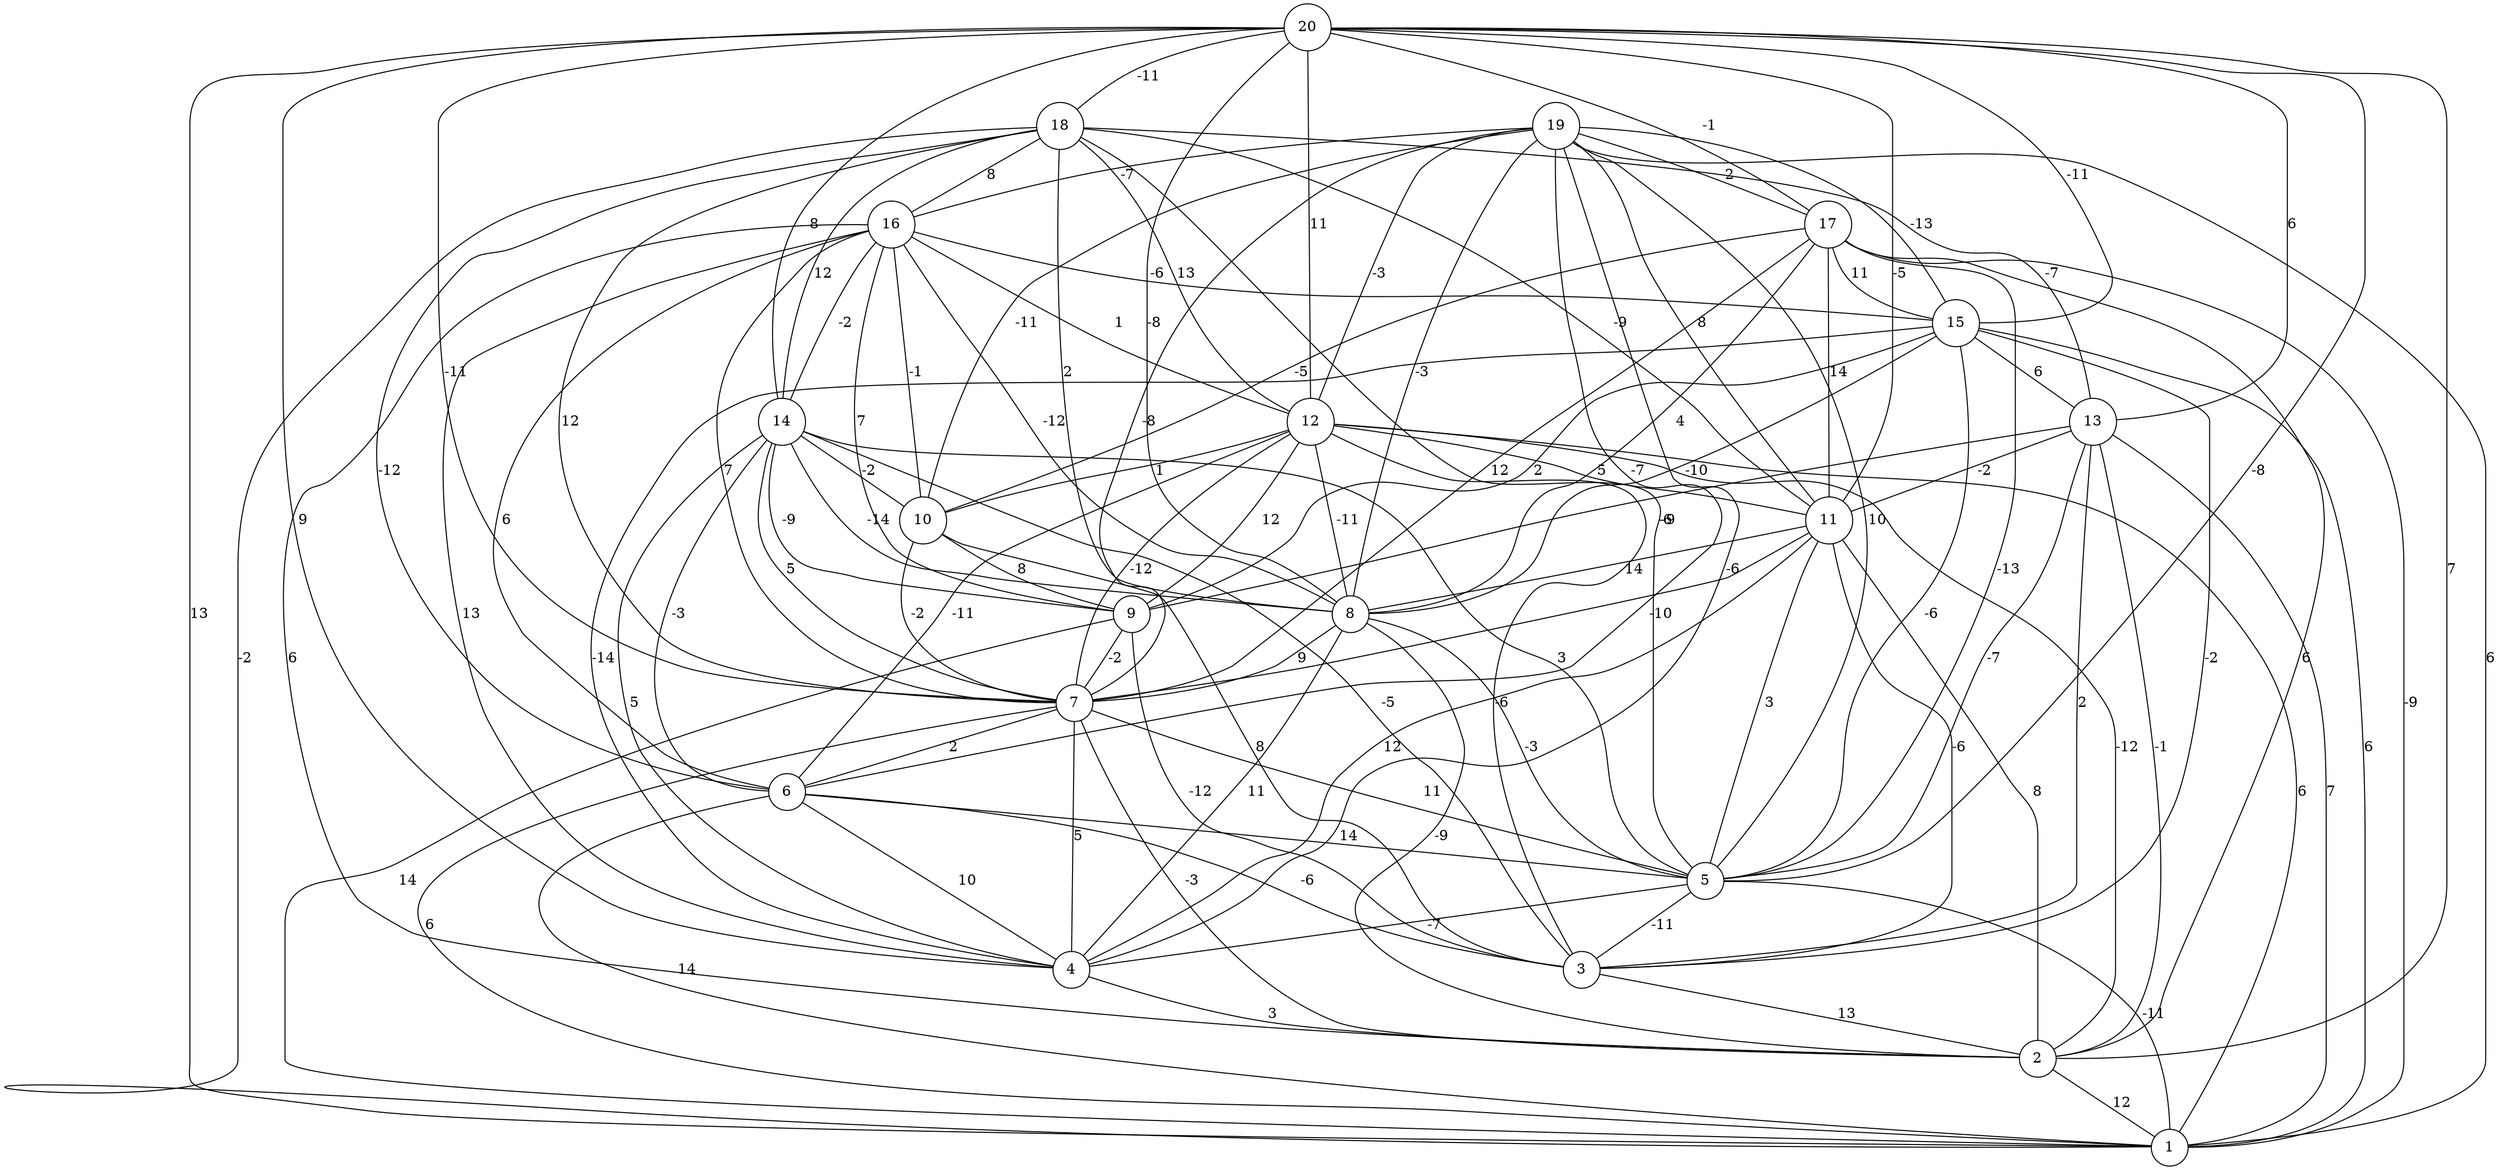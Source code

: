 graph { 
	 fontname="Helvetica,Arial,sans-serif" 
	 node [shape = circle]; 
	 20 -- 1 [label = "13"];
	 20 -- 2 [label = "7"];
	 20 -- 4 [label = "9"];
	 20 -- 5 [label = "-8"];
	 20 -- 7 [label = "-11"];
	 20 -- 8 [label = "-8"];
	 20 -- 11 [label = "-5"];
	 20 -- 12 [label = "11"];
	 20 -- 13 [label = "6"];
	 20 -- 14 [label = "8"];
	 20 -- 15 [label = "-11"];
	 20 -- 17 [label = "-1"];
	 20 -- 18 [label = "-11"];
	 19 -- 1 [label = "6"];
	 19 -- 4 [label = "-6"];
	 19 -- 5 [label = "10"];
	 19 -- 6 [label = "-7"];
	 19 -- 7 [label = "-8"];
	 19 -- 8 [label = "-3"];
	 19 -- 10 [label = "-11"];
	 19 -- 11 [label = "8"];
	 19 -- 12 [label = "-3"];
	 19 -- 15 [label = "-13"];
	 19 -- 16 [label = "-7"];
	 19 -- 17 [label = "2"];
	 18 -- 1 [label = "-2"];
	 18 -- 5 [label = "-9"];
	 18 -- 6 [label = "-12"];
	 18 -- 7 [label = "12"];
	 18 -- 8 [label = "2"];
	 18 -- 11 [label = "-9"];
	 18 -- 12 [label = "13"];
	 18 -- 13 [label = "-7"];
	 18 -- 14 [label = "12"];
	 18 -- 16 [label = "8"];
	 17 -- 1 [label = "-9"];
	 17 -- 2 [label = "6"];
	 17 -- 5 [label = "-13"];
	 17 -- 7 [label = "12"];
	 17 -- 8 [label = "4"];
	 17 -- 10 [label = "-5"];
	 17 -- 11 [label = "14"];
	 17 -- 15 [label = "11"];
	 16 -- 2 [label = "6"];
	 16 -- 4 [label = "13"];
	 16 -- 6 [label = "6"];
	 16 -- 7 [label = "7"];
	 16 -- 8 [label = "-12"];
	 16 -- 9 [label = "7"];
	 16 -- 10 [label = "-1"];
	 16 -- 12 [label = "1"];
	 16 -- 14 [label = "-2"];
	 16 -- 15 [label = "-6"];
	 15 -- 1 [label = "6"];
	 15 -- 3 [label = "-2"];
	 15 -- 4 [label = "-14"];
	 15 -- 5 [label = "-6"];
	 15 -- 8 [label = "-10"];
	 15 -- 9 [label = "2"];
	 15 -- 13 [label = "6"];
	 14 -- 3 [label = "-5"];
	 14 -- 4 [label = "5"];
	 14 -- 5 [label = "3"];
	 14 -- 6 [label = "-3"];
	 14 -- 7 [label = "5"];
	 14 -- 8 [label = "-14"];
	 14 -- 9 [label = "-9"];
	 14 -- 10 [label = "-2"];
	 13 -- 1 [label = "7"];
	 13 -- 2 [label = "-1"];
	 13 -- 3 [label = "2"];
	 13 -- 5 [label = "-7"];
	 13 -- 9 [label = "-6"];
	 13 -- 11 [label = "-2"];
	 12 -- 1 [label = "6"];
	 12 -- 2 [label = "-12"];
	 12 -- 3 [label = "-6"];
	 12 -- 6 [label = "-11"];
	 12 -- 7 [label = "-12"];
	 12 -- 8 [label = "-11"];
	 12 -- 9 [label = "12"];
	 12 -- 10 [label = "1"];
	 12 -- 11 [label = "5"];
	 11 -- 2 [label = "8"];
	 11 -- 3 [label = "-6"];
	 11 -- 4 [label = "12"];
	 11 -- 5 [label = "3"];
	 11 -- 7 [label = "-10"];
	 11 -- 8 [label = "14"];
	 10 -- 3 [label = "8"];
	 10 -- 7 [label = "-2"];
	 10 -- 9 [label = "8"];
	 9 -- 1 [label = "14"];
	 9 -- 3 [label = "-12"];
	 9 -- 7 [label = "-2"];
	 8 -- 2 [label = "-9"];
	 8 -- 4 [label = "11"];
	 8 -- 5 [label = "-3"];
	 8 -- 7 [label = "9"];
	 7 -- 1 [label = "6"];
	 7 -- 2 [label = "-3"];
	 7 -- 4 [label = "5"];
	 7 -- 5 [label = "11"];
	 7 -- 6 [label = "2"];
	 6 -- 1 [label = "14"];
	 6 -- 3 [label = "-6"];
	 6 -- 4 [label = "10"];
	 6 -- 5 [label = "14"];
	 5 -- 1 [label = "-11"];
	 5 -- 3 [label = "-11"];
	 5 -- 4 [label = "-7"];
	 4 -- 2 [label = "3"];
	 3 -- 2 [label = "13"];
	 2 -- 1 [label = "12"];
	 1;
	 2;
	 3;
	 4;
	 5;
	 6;
	 7;
	 8;
	 9;
	 10;
	 11;
	 12;
	 13;
	 14;
	 15;
	 16;
	 17;
	 18;
	 19;
	 20;
}
